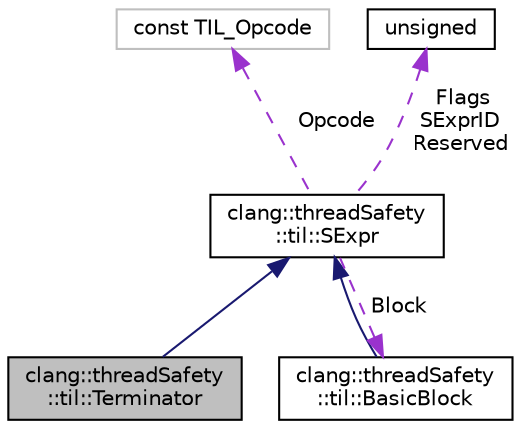 digraph "clang::threadSafety::til::Terminator"
{
 // LATEX_PDF_SIZE
  bgcolor="transparent";
  edge [fontname="Helvetica",fontsize="10",labelfontname="Helvetica",labelfontsize="10"];
  node [fontname="Helvetica",fontsize="10",shape=record];
  Node1 [label="clang::threadSafety\l::til::Terminator",height=0.2,width=0.4,color="black", fillcolor="grey75", style="filled", fontcolor="black",tooltip="Base class for basic block terminators: Branch, Goto, and Return."];
  Node2 -> Node1 [dir="back",color="midnightblue",fontsize="10",style="solid",fontname="Helvetica"];
  Node2 [label="clang::threadSafety\l::til::SExpr",height=0.2,width=0.4,color="black",URL="$classclang_1_1threadSafety_1_1til_1_1SExpr.html",tooltip="Base class for AST nodes in the typed intermediate language."];
  Node3 -> Node2 [dir="back",color="darkorchid3",fontsize="10",style="dashed",label=" Opcode" ,fontname="Helvetica"];
  Node3 [label="const TIL_Opcode",height=0.2,width=0.4,color="grey75",tooltip=" "];
  Node4 -> Node2 [dir="back",color="darkorchid3",fontsize="10",style="dashed",label=" Block" ,fontname="Helvetica"];
  Node4 [label="clang::threadSafety\l::til::BasicBlock",height=0.2,width=0.4,color="black",URL="$classclang_1_1threadSafety_1_1til_1_1BasicBlock.html",tooltip="A basic block is part of an SCFG."];
  Node2 -> Node4 [dir="back",color="midnightblue",fontsize="10",style="solid",fontname="Helvetica"];
  Node5 -> Node2 [dir="back",color="darkorchid3",fontsize="10",style="dashed",label=" Flags\nSExprID\nReserved" ,fontname="Helvetica"];
  Node5 [label="unsigned",height=0.2,width=0.4,color="black",URL="$classunsigned.html",tooltip=" "];
}

